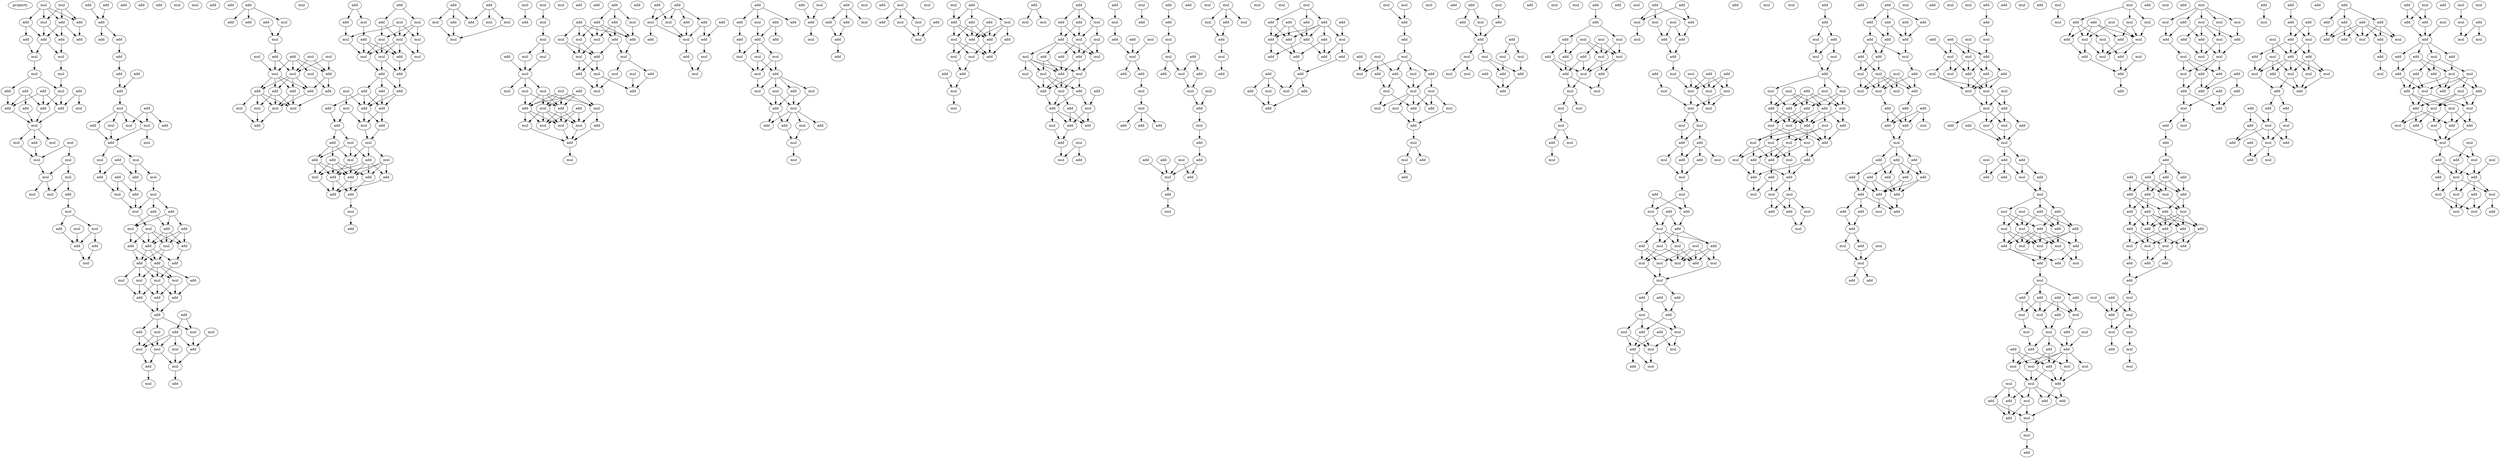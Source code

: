 digraph {
    node [fontcolor=black]
    property [mul=2,lf=1.3]
    0 [ label = mul ];
    1 [ label = mul ];
    2 [ label = add ];
    3 [ label = add ];
    4 [ label = add ];
    5 [ label = mul ];
    6 [ label = add ];
    7 [ label = add ];
    8 [ label = add ];
    9 [ label = add ];
    10 [ label = mul ];
    11 [ label = mul ];
    12 [ label = mul ];
    13 [ label = mul ];
    14 [ label = add ];
    15 [ label = add ];
    16 [ label = add ];
    17 [ label = mul ];
    18 [ label = add ];
    19 [ label = add ];
    20 [ label = add ];
    21 [ label = mul ];
    22 [ label = add ];
    23 [ label = add ];
    24 [ label = mul ];
    25 [ label = mul ];
    26 [ label = mul ];
    27 [ label = add ];
    28 [ label = mul ];
    29 [ label = mul ];
    30 [ label = mul ];
    31 [ label = mul ];
    32 [ label = mul ];
    33 [ label = mul ];
    34 [ label = add ];
    35 [ label = mul ];
    36 [ label = mul ];
    37 [ label = add ];
    38 [ label = mul ];
    39 [ label = mul ];
    40 [ label = add ];
    41 [ label = add ];
    42 [ label = mul ];
    43 [ label = add ];
    44 [ label = add ];
    45 [ label = add ];
    46 [ label = add ];
    47 [ label = add ];
    48 [ label = add ];
    49 [ label = add ];
    50 [ label = add ];
    51 [ label = add ];
    52 [ label = add ];
    53 [ label = add ];
    54 [ label = add ];
    55 [ label = add ];
    56 [ label = mul ];
    57 [ label = add ];
    58 [ label = mul ];
    59 [ label = add ];
    60 [ label = mul ];
    61 [ label = mul ];
    62 [ label = mul ];
    63 [ label = add ];
    64 [ label = mul ];
    65 [ label = add ];
    66 [ label = mul ];
    67 [ label = add ];
    68 [ label = mul ];
    69 [ label = add ];
    70 [ label = add ];
    71 [ label = add ];
    72 [ label = mul ];
    73 [ label = mul ];
    74 [ label = mul ];
    75 [ label = add ];
    76 [ label = add ];
    77 [ label = mul ];
    78 [ label = mul ];
    79 [ label = add ];
    80 [ label = add ];
    81 [ label = mul ];
    82 [ label = add ];
    83 [ label = add ];
    84 [ label = mul ];
    85 [ label = add ];
    86 [ label = add ];
    87 [ label = add ];
    88 [ label = add ];
    89 [ label = mul ];
    90 [ label = add ];
    91 [ label = mul ];
    92 [ label = mul ];
    93 [ label = mul ];
    94 [ label = add ];
    95 [ label = add ];
    96 [ label = add ];
    97 [ label = add ];
    98 [ label = add ];
    99 [ label = mul ];
    100 [ label = add ];
    101 [ label = add ];
    102 [ label = mul ];
    103 [ label = mul ];
    104 [ label = add ];
    105 [ label = mul ];
    106 [ label = mul ];
    107 [ label = mul ];
    108 [ label = add ];
    109 [ label = mul ];
    110 [ label = mul ];
    111 [ label = add ];
    112 [ label = mul ];
    113 [ label = add ];
    114 [ label = add ];
    115 [ label = add ];
    116 [ label = add ];
    117 [ label = add ];
    118 [ label = add ];
    119 [ label = mul ];
    120 [ label = mul ];
    121 [ label = mul ];
    122 [ label = mul ];
    123 [ label = add ];
    124 [ label = mul ];
    125 [ label = mul ];
    126 [ label = add ];
    127 [ label = mul ];
    128 [ label = mul ];
    129 [ label = add ];
    130 [ label = mul ];
    131 [ label = add ];
    132 [ label = add ];
    133 [ label = add ];
    134 [ label = add ];
    135 [ label = add ];
    136 [ label = mul ];
    137 [ label = mul ];
    138 [ label = mul ];
    139 [ label = mul ];
    140 [ label = add ];
    141 [ label = add ];
    142 [ label = add ];
    143 [ label = mul ];
    144 [ label = add ];
    145 [ label = mul ];
    146 [ label = add ];
    147 [ label = mul ];
    148 [ label = mul ];
    149 [ label = mul ];
    150 [ label = add ];
    151 [ label = mul ];
    152 [ label = mul ];
    153 [ label = add ];
    154 [ label = mul ];
    155 [ label = mul ];
    156 [ label = mul ];
    157 [ label = add ];
    158 [ label = add ];
    159 [ label = add ];
    160 [ label = add ];
    161 [ label = mul ];
    162 [ label = add ];
    163 [ label = mul ];
    164 [ label = add ];
    165 [ label = add ];
    166 [ label = add ];
    167 [ label = mul ];
    168 [ label = add ];
    169 [ label = add ];
    170 [ label = mul ];
    171 [ label = add ];
    172 [ label = mul ];
    173 [ label = add ];
    174 [ label = mul ];
    175 [ label = add ];
    176 [ label = mul ];
    177 [ label = add ];
    178 [ label = mul ];
    179 [ label = add ];
    180 [ label = add ];
    181 [ label = add ];
    182 [ label = add ];
    183 [ label = add ];
    184 [ label = add ];
    185 [ label = mul ];
    186 [ label = add ];
    187 [ label = add ];
    188 [ label = add ];
    189 [ label = mul ];
    190 [ label = mul ];
    191 [ label = add ];
    192 [ label = mul ];
    193 [ label = add ];
    194 [ label = mul ];
    195 [ label = mul ];
    196 [ label = mul ];
    197 [ label = add ];
    198 [ label = mul ];
    199 [ label = mul ];
    200 [ label = mul ];
    201 [ label = add ];
    202 [ label = mul ];
    203 [ label = mul ];
    204 [ label = add ];
    205 [ label = mul ];
    206 [ label = mul ];
    207 [ label = mul ];
    208 [ label = add ];
    209 [ label = mul ];
    210 [ label = mul ];
    211 [ label = add ];
    212 [ label = add ];
    213 [ label = add ];
    214 [ label = mul ];
    215 [ label = mul ];
    216 [ label = mul ];
    217 [ label = mul ];
    218 [ label = mul ];
    219 [ label = mul ];
    220 [ label = add ];
    221 [ label = add ];
    222 [ label = add ];
    223 [ label = mul ];
    224 [ label = add ];
    225 [ label = add ];
    226 [ label = add ];
    227 [ label = mul ];
    228 [ label = add ];
    229 [ label = add ];
    230 [ label = mul ];
    231 [ label = add ];
    232 [ label = mul ];
    233 [ label = mul ];
    234 [ label = mul ];
    235 [ label = add ];
    236 [ label = mul ];
    237 [ label = mul ];
    238 [ label = mul ];
    239 [ label = add ];
    240 [ label = mul ];
    241 [ label = add ];
    242 [ label = add ];
    243 [ label = mul ];
    244 [ label = add ];
    245 [ label = add ];
    246 [ label = add ];
    247 [ label = add ];
    248 [ label = mul ];
    249 [ label = add ];
    250 [ label = mul ];
    251 [ label = add ];
    252 [ label = mul ];
    253 [ label = add ];
    254 [ label = add ];
    255 [ label = add ];
    256 [ label = mul ];
    257 [ label = mul ];
    258 [ label = add ];
    259 [ label = add ];
    260 [ label = add ];
    261 [ label = mul ];
    262 [ label = add ];
    263 [ label = add ];
    264 [ label = add ];
    265 [ label = add ];
    266 [ label = mul ];
    267 [ label = mul ];
    268 [ label = mul ];
    269 [ label = mul ];
    270 [ label = add ];
    271 [ label = mul ];
    272 [ label = mul ];
    273 [ label = add ];
    274 [ label = mul ];
    275 [ label = add ];
    276 [ label = mul ];
    277 [ label = mul ];
    278 [ label = add ];
    279 [ label = add ];
    280 [ label = add ];
    281 [ label = mul ];
    282 [ label = add ];
    283 [ label = mul ];
    284 [ label = mul ];
    285 [ label = add ];
    286 [ label = mul ];
    287 [ label = add ];
    288 [ label = add ];
    289 [ label = add ];
    290 [ label = mul ];
    291 [ label = mul ];
    292 [ label = add ];
    293 [ label = add ];
    294 [ label = add ];
    295 [ label = mul ];
    296 [ label = add ];
    297 [ label = mul ];
    298 [ label = add ];
    299 [ label = mul ];
    300 [ label = mul ];
    301 [ label = mul ];
    302 [ label = mul ];
    303 [ label = add ];
    304 [ label = add ];
    305 [ label = add ];
    306 [ label = add ];
    307 [ label = mul ];
    308 [ label = add ];
    309 [ label = add ];
    310 [ label = mul ];
    311 [ label = add ];
    312 [ label = mul ];
    313 [ label = add ];
    314 [ label = mul ];
    315 [ label = add ];
    316 [ label = add ];
    317 [ label = mul ];
    318 [ label = mul ];
    319 [ label = add ];
    320 [ label = add ];
    321 [ label = mul ];
    322 [ label = mul ];
    323 [ label = add ];
    324 [ label = mul ];
    325 [ label = add ];
    326 [ label = mul ];
    327 [ label = mul ];
    328 [ label = add ];
    329 [ label = add ];
    330 [ label = add ];
    331 [ label = mul ];
    332 [ label = mul ];
    333 [ label = add ];
    334 [ label = mul ];
    335 [ label = mul ];
    336 [ label = add ];
    337 [ label = mul ];
    338 [ label = add ];
    339 [ label = add ];
    340 [ label = mul ];
    341 [ label = add ];
    342 [ label = add ];
    343 [ label = add ];
    344 [ label = mul ];
    345 [ label = add ];
    346 [ label = add ];
    347 [ label = mul ];
    348 [ label = mul ];
    349 [ label = add ];
    350 [ label = add ];
    351 [ label = mul ];
    352 [ label = add ];
    353 [ label = mul ];
    354 [ label = add ];
    355 [ label = mul ];
    356 [ label = add ];
    357 [ label = mul ];
    358 [ label = mul ];
    359 [ label = add ];
    360 [ label = add ];
    361 [ label = add ];
    362 [ label = mul ];
    363 [ label = add ];
    364 [ label = mul ];
    365 [ label = add ];
    366 [ label = add ];
    367 [ label = add ];
    368 [ label = add ];
    369 [ label = add ];
    370 [ label = mul ];
    371 [ label = add ];
    372 [ label = mul ];
    373 [ label = add ];
    374 [ label = add ];
    375 [ label = mul ];
    376 [ label = mul ];
    377 [ label = mul ];
    378 [ label = add ];
    379 [ label = mul ];
    380 [ label = add ];
    381 [ label = mul ];
    382 [ label = add ];
    383 [ label = add ];
    384 [ label = mul ];
    385 [ label = add ];
    386 [ label = mul ];
    387 [ label = add ];
    388 [ label = add ];
    389 [ label = mul ];
    390 [ label = mul ];
    391 [ label = mul ];
    392 [ label = add ];
    393 [ label = mul ];
    394 [ label = add ];
    395 [ label = mul ];
    396 [ label = mul ];
    397 [ label = add ];
    398 [ label = mul ];
    399 [ label = mul ];
    400 [ label = add ];
    401 [ label = add ];
    402 [ label = add ];
    403 [ label = add ];
    404 [ label = add ];
    405 [ label = add ];
    406 [ label = add ];
    407 [ label = mul ];
    408 [ label = add ];
    409 [ label = add ];
    410 [ label = add ];
    411 [ label = add ];
    412 [ label = add ];
    413 [ label = add ];
    414 [ label = add ];
    415 [ label = add ];
    416 [ label = add ];
    417 [ label = mul ];
    418 [ label = mul ];
    419 [ label = add ];
    420 [ label = add ];
    421 [ label = mul ];
    422 [ label = mul ];
    423 [ label = add ];
    424 [ label = add ];
    425 [ label = add ];
    426 [ label = mul ];
    427 [ label = mul ];
    428 [ label = add ];
    429 [ label = add ];
    430 [ label = mul ];
    431 [ label = add ];
    432 [ label = mul ];
    433 [ label = mul ];
    434 [ label = mul ];
    435 [ label = mul ];
    436 [ label = mul ];
    437 [ label = mul ];
    438 [ label = add ];
    439 [ label = add ];
    440 [ label = mul ];
    441 [ label = add ];
    442 [ label = mul ];
    443 [ label = mul ];
    444 [ label = mul ];
    445 [ label = add ];
    446 [ label = add ];
    447 [ label = add ];
    448 [ label = add ];
    449 [ label = mul ];
    450 [ label = mul ];
    451 [ label = add ];
    452 [ label = add ];
    453 [ label = add ];
    454 [ label = add ];
    455 [ label = mul ];
    456 [ label = mul ];
    457 [ label = mul ];
    458 [ label = mul ];
    459 [ label = mul ];
    460 [ label = mul ];
    461 [ label = add ];
    462 [ label = add ];
    463 [ label = add ];
    464 [ label = add ];
    465 [ label = add ];
    466 [ label = mul ];
    467 [ label = mul ];
    468 [ label = add ];
    469 [ label = add ];
    470 [ label = add ];
    471 [ label = mul ];
    472 [ label = mul ];
    473 [ label = add ];
    474 [ label = mul ];
    475 [ label = add ];
    476 [ label = add ];
    477 [ label = mul ];
    478 [ label = mul ];
    479 [ label = add ];
    480 [ label = mul ];
    481 [ label = add ];
    482 [ label = add ];
    483 [ label = mul ];
    484 [ label = mul ];
    485 [ label = mul ];
    486 [ label = mul ];
    487 [ label = mul ];
    488 [ label = add ];
    489 [ label = mul ];
    490 [ label = mul ];
    491 [ label = mul ];
    492 [ label = add ];
    493 [ label = add ];
    494 [ label = mul ];
    495 [ label = add ];
    496 [ label = mul ];
    497 [ label = add ];
    498 [ label = mul ];
    499 [ label = mul ];
    500 [ label = add ];
    501 [ label = add ];
    502 [ label = add ];
    503 [ label = add ];
    504 [ label = mul ];
    505 [ label = mul ];
    506 [ label = add ];
    507 [ label = add ];
    508 [ label = mul ];
    509 [ label = mul ];
    510 [ label = mul ];
    511 [ label = mul ];
    512 [ label = mul ];
    513 [ label = mul ];
    514 [ label = mul ];
    515 [ label = mul ];
    516 [ label = add ];
    517 [ label = add ];
    518 [ label = add ];
    519 [ label = mul ];
    520 [ label = mul ];
    521 [ label = add ];
    522 [ label = mul ];
    523 [ label = add ];
    524 [ label = mul ];
    525 [ label = mul ];
    526 [ label = mul ];
    527 [ label = mul ];
    528 [ label = add ];
    529 [ label = add ];
    530 [ label = add ];
    531 [ label = mul ];
    532 [ label = add ];
    533 [ label = mul ];
    534 [ label = mul ];
    535 [ label = add ];
    536 [ label = mul ];
    537 [ label = mul ];
    538 [ label = mul ];
    539 [ label = mul ];
    540 [ label = add ];
    541 [ label = mul ];
    542 [ label = mul ];
    543 [ label = add ];
    544 [ label = add ];
    545 [ label = add ];
    546 [ label = add ];
    547 [ label = mul ];
    548 [ label = mul ];
    549 [ label = add ];
    550 [ label = add ];
    551 [ label = mul ];
    552 [ label = add ];
    553 [ label = mul ];
    554 [ label = mul ];
    555 [ label = add ];
    556 [ label = add ];
    557 [ label = mul ];
    558 [ label = add ];
    559 [ label = mul ];
    560 [ label = add ];
    561 [ label = mul ];
    562 [ label = mul ];
    563 [ label = add ];
    564 [ label = mul ];
    565 [ label = mul ];
    566 [ label = add ];
    567 [ label = mul ];
    568 [ label = mul ];
    569 [ label = add ];
    570 [ label = add ];
    571 [ label = mul ];
    572 [ label = add ];
    573 [ label = add ];
    574 [ label = mul ];
    575 [ label = add ];
    576 [ label = mul ];
    577 [ label = mul ];
    578 [ label = add ];
    579 [ label = mul ];
    580 [ label = mul ];
    581 [ label = mul ];
    582 [ label = mul ];
    583 [ label = add ];
    584 [ label = mul ];
    585 [ label = add ];
    586 [ label = mul ];
    587 [ label = add ];
    588 [ label = add ];
    589 [ label = add ];
    590 [ label = add ];
    591 [ label = add ];
    592 [ label = add ];
    593 [ label = mul ];
    594 [ label = mul ];
    595 [ label = mul ];
    596 [ label = mul ];
    597 [ label = add ];
    598 [ label = add ];
    599 [ label = mul ];
    600 [ label = add ];
    601 [ label = add ];
    602 [ label = add ];
    603 [ label = add ];
    604 [ label = add ];
    605 [ label = add ];
    606 [ label = add ];
    607 [ label = add ];
    608 [ label = mul ];
    609 [ label = add ];
    610 [ label = add ];
    611 [ label = mul ];
    612 [ label = mul ];
    613 [ label = mul ];
    614 [ label = add ];
    615 [ label = mul ];
    616 [ label = mul ];
    617 [ label = mul ];
    618 [ label = add ];
    619 [ label = add ];
    620 [ label = add ];
    621 [ label = add ];
    622 [ label = add ];
    623 [ label = mul ];
    624 [ label = add ];
    625 [ label = mul ];
    626 [ label = mul ];
    627 [ label = add ];
    628 [ label = add ];
    629 [ label = add ];
    630 [ label = add ];
    631 [ label = add ];
    632 [ label = add ];
    633 [ label = add ];
    634 [ label = add ];
    635 [ label = add ];
    636 [ label = add ];
    637 [ label = add ];
    638 [ label = add ];
    639 [ label = add ];
    640 [ label = mul ];
    641 [ label = add ];
    642 [ label = add ];
    643 [ label = add ];
    644 [ label = mul ];
    645 [ label = mul ];
    646 [ label = add ];
    647 [ label = mul ];
    648 [ label = mul ];
    649 [ label = mul ];
    650 [ label = add ];
    651 [ label = add ];
    652 [ label = add ];
    653 [ label = add ];
    654 [ label = add ];
    655 [ label = add ];
    656 [ label = mul ];
    657 [ label = mul ];
    658 [ label = add ];
    659 [ label = mul ];
    660 [ label = mul ];
    661 [ label = add ];
    662 [ label = add ];
    663 [ label = mul ];
    664 [ label = add ];
    665 [ label = mul ];
    666 [ label = add ];
    667 [ label = mul ];
    668 [ label = mul ];
    669 [ label = mul ];
    670 [ label = mul ];
    671 [ label = add ];
    672 [ label = mul ];
    673 [ label = add ];
    674 [ label = add ];
    675 [ label = mul ];
    676 [ label = add ];
    677 [ label = mul ];
    678 [ label = mul ];
    679 [ label = mul ];
    680 [ label = add ];
    681 [ label = add ];
    682 [ label = mul ];
    683 [ label = add ];
    684 [ label = add ];
    685 [ label = add ];
    686 [ label = mul ];
    687 [ label = add ];
    688 [ label = mul ];
    689 [ label = mul ];
    690 [ label = add ];
    691 [ label = add ];
    692 [ label = add ];
    693 [ label = add ];
    694 [ label = mul ];
    695 [ label = mul ];
    696 [ label = mul ];
    697 [ label = add ];
    698 [ label = mul ];
    699 [ label = add ];
    700 [ label = mul ];
    701 [ label = mul ];
    702 [ label = add ];
    703 [ label = add ];
    704 [ label = mul ];
    705 [ label = add ];
    706 [ label = add ];
    707 [ label = add ];
    708 [ label = add ];
    709 [ label = mul ];
    710 [ label = add ];
    711 [ label = mul ];
    712 [ label = mul ];
    713 [ label = mul ];
    714 [ label = mul ];
    715 [ label = add ];
    716 [ label = mul ];
    717 [ label = add ];
    718 [ label = add ];
    719 [ label = add ];
    720 [ label = add ];
    721 [ label = mul ];
    722 [ label = mul ];
    723 [ label = mul ];
    724 [ label = mul ];
    725 [ label = add ];
    726 [ label = mul ];
    727 [ label = mul ];
    728 [ label = add ];
    729 [ label = add ];
    730 [ label = add ];
    731 [ label = add ];
    732 [ label = mul ];
    733 [ label = add ];
    734 [ label = mul ];
    735 [ label = add ];
    736 [ label = mul ];
    737 [ label = add ];
    738 [ label = mul ];
    739 [ label = add ];
    740 [ label = mul ];
    741 [ label = mul ];
    742 [ label = add ];
    743 [ label = mul ];
    744 [ label = mul ];
    745 [ label = add ];
    746 [ label = mul ];
    747 [ label = mul ];
    748 [ label = add ];
    749 [ label = add ];
    750 [ label = mul ];
    751 [ label = mul ];
    752 [ label = add ];
    753 [ label = mul ];
    754 [ label = add ];
    755 [ label = mul ];
    756 [ label = add ];
    757 [ label = add ];
    758 [ label = add ];
    759 [ label = mul ];
    760 [ label = add ];
    761 [ label = mul ];
    762 [ label = mul ];
    763 [ label = mul ];
    764 [ label = mul ];
    765 [ label = mul ];
    766 [ label = add ];
    767 [ label = add ];
    768 [ label = add ];
    769 [ label = mul ];
    770 [ label = add ];
    771 [ label = add ];
    772 [ label = mul ];
    773 [ label = mul ];
    774 [ label = mul ];
    775 [ label = add ];
    776 [ label = mul ];
    777 [ label = add ];
    778 [ label = add ];
    779 [ label = add ];
    780 [ label = add ];
    781 [ label = add ];
    782 [ label = add ];
    783 [ label = add ];
    784 [ label = mul ];
    785 [ label = add ];
    786 [ label = add ];
    787 [ label = mul ];
    788 [ label = mul ];
    789 [ label = add ];
    790 [ label = add ];
    791 [ label = add ];
    792 [ label = add ];
    793 [ label = add ];
    794 [ label = add ];
    795 [ label = add ];
    796 [ label = add ];
    797 [ label = mul ];
    798 [ label = add ];
    799 [ label = mul ];
    800 [ label = add ];
    801 [ label = add ];
    802 [ label = add ];
    803 [ label = add ];
    804 [ label = add ];
    805 [ label = add ];
    806 [ label = add ];
    807 [ label = add ];
    808 [ label = add ];
    809 [ label = mul ];
    810 [ label = mul ];
    811 [ label = mul ];
    812 [ label = add ];
    813 [ label = add ];
    814 [ label = add ];
    815 [ label = add ];
    816 [ label = mul ];
    817 [ label = add ];
    818 [ label = mul ];
    819 [ label = add ];
    820 [ label = mul ];
    821 [ label = mul ];
    822 [ label = mul ];
    823 [ label = mul ];
    824 [ label = add ];
    825 [ label = mul ];
    826 [ label = add ];
    827 [ label = add ];
    828 [ label = add ];
    829 [ label = add ];
    830 [ label = mul ];
    831 [ label = add ];
    832 [ label = mul ];
    833 [ label = mul ];
    834 [ label = add ];
    835 [ label = add ];
    836 [ label = add ];
    837 [ label = mul ];
    838 [ label = add ];
    839 [ label = mul ];
    840 [ label = mul ];
    841 [ label = mul ];
    842 [ label = add ];
    843 [ label = add ];
    844 [ label = add ];
    845 [ label = add ];
    846 [ label = add ];
    847 [ label = mul ];
    848 [ label = mul ];
    849 [ label = add ];
    850 [ label = add ];
    851 [ label = mul ];
    852 [ label = add ];
    853 [ label = add ];
    854 [ label = add ];
    855 [ label = mul ];
    856 [ label = add ];
    857 [ label = add ];
    858 [ label = add ];
    859 [ label = add ];
    860 [ label = add ];
    861 [ label = mul ];
    862 [ label = add ];
    863 [ label = add ];
    864 [ label = mul ];
    865 [ label = add ];
    866 [ label = add ];
    867 [ label = mul ];
    868 [ label = add ];
    869 [ label = mul ];
    870 [ label = add ];
    871 [ label = add ];
    872 [ label = add ];
    873 [ label = mul ];
    874 [ label = add ];
    875 [ label = add ];
    876 [ label = mul ];
    877 [ label = add ];
    878 [ label = add ];
    879 [ label = mul ];
    880 [ label = add ];
    881 [ label = add ];
    882 [ label = mul ];
    883 [ label = add ];
    884 [ label = add ];
    885 [ label = add ];
    886 [ label = mul ];
    887 [ label = mul ];
    888 [ label = add ];
    889 [ label = mul ];
    890 [ label = mul ];
    891 [ label = add ];
    892 [ label = mul ];
    893 [ label = mul ];
    894 [ label = add ];
    895 [ label = mul ];
    896 [ label = add ];
    897 [ label = add ];
    898 [ label = mul ];
    899 [ label = mul ];
    900 [ label = mul ];
    901 [ label = add ];
    902 [ label = add ];
    903 [ label = mul ];
    904 [ label = add ];
    905 [ label = mul ];
    906 [ label = add ];
    907 [ label = add ];
    908 [ label = mul ];
    909 [ label = mul ];
    910 [ label = mul ];
    911 [ label = add ];
    912 [ label = mul ];
    913 [ label = mul ];
    914 [ label = mul ];
    915 [ label = add ];
    916 [ label = mul ];
    917 [ label = mul ];
    918 [ label = mul ];
    919 [ label = mul ];
    0 -> 2 [ name = 0 ];
    0 -> 3 [ name = 1 ];
    0 -> 4 [ name = 2 ];
    0 -> 5 [ name = 3 ];
    1 -> 3 [ name = 4 ];
    1 -> 4 [ name = 5 ];
    1 -> 5 [ name = 6 ];
    2 -> 7 [ name = 7 ];
    2 -> 8 [ name = 8 ];
    3 -> 6 [ name = 9 ];
    4 -> 6 [ name = 10 ];
    4 -> 7 [ name = 11 ];
    4 -> 9 [ name = 12 ];
    5 -> 7 [ name = 13 ];
    5 -> 9 [ name = 14 ];
    7 -> 10 [ name = 15 ];
    7 -> 11 [ name = 16 ];
    8 -> 11 [ name = 17 ];
    9 -> 10 [ name = 18 ];
    10 -> 12 [ name = 19 ];
    11 -> 13 [ name = 20 ];
    12 -> 17 [ name = 21 ];
    13 -> 16 [ name = 22 ];
    13 -> 17 [ name = 23 ];
    14 -> 20 [ name = 24 ];
    14 -> 22 [ name = 25 ];
    14 -> 23 [ name = 26 ];
    15 -> 20 [ name = 27 ];
    15 -> 21 [ name = 28 ];
    16 -> 22 [ name = 29 ];
    17 -> 20 [ name = 30 ];
    17 -> 23 [ name = 31 ];
    18 -> 19 [ name = 32 ];
    18 -> 22 [ name = 33 ];
    18 -> 23 [ name = 34 ];
    19 -> 24 [ name = 35 ];
    20 -> 24 [ name = 36 ];
    22 -> 24 [ name = 37 ];
    23 -> 24 [ name = 38 ];
    24 -> 25 [ name = 39 ];
    24 -> 27 [ name = 40 ];
    24 -> 28 [ name = 41 ];
    25 -> 29 [ name = 42 ];
    26 -> 29 [ name = 43 ];
    26 -> 30 [ name = 44 ];
    27 -> 29 [ name = 45 ];
    29 -> 32 [ name = 46 ];
    30 -> 31 [ name = 47 ];
    30 -> 32 [ name = 48 ];
    31 -> 34 [ name = 49 ];
    31 -> 35 [ name = 50 ];
    32 -> 33 [ name = 51 ];
    32 -> 35 [ name = 52 ];
    34 -> 36 [ name = 53 ];
    36 -> 37 [ name = 54 ];
    36 -> 39 [ name = 55 ];
    37 -> 41 [ name = 56 ];
    38 -> 41 [ name = 57 ];
    39 -> 40 [ name = 58 ];
    39 -> 41 [ name = 59 ];
    40 -> 42 [ name = 60 ];
    41 -> 42 [ name = 61 ];
    43 -> 45 [ name = 62 ];
    44 -> 45 [ name = 63 ];
    45 -> 47 [ name = 64 ];
    45 -> 49 [ name = 65 ];
    49 -> 50 [ name = 66 ];
    50 -> 52 [ name = 67 ];
    51 -> 54 [ name = 68 ];
    52 -> 54 [ name = 69 ];
    54 -> 56 [ name = 70 ];
    55 -> 57 [ name = 71 ];
    55 -> 58 [ name = 72 ];
    55 -> 61 [ name = 73 ];
    56 -> 58 [ name = 74 ];
    56 -> 59 [ name = 75 ];
    56 -> 60 [ name = 76 ];
    56 -> 61 [ name = 77 ];
    59 -> 63 [ name = 78 ];
    60 -> 63 [ name = 79 ];
    61 -> 62 [ name = 80 ];
    61 -> 63 [ name = 81 ];
    63 -> 64 [ name = 82 ];
    63 -> 66 [ name = 83 ];
    64 -> 68 [ name = 84 ];
    64 -> 69 [ name = 85 ];
    65 -> 67 [ name = 86 ];
    65 -> 69 [ name = 87 ];
    66 -> 67 [ name = 88 ];
    67 -> 73 [ name = 89 ];
    68 -> 72 [ name = 90 ];
    69 -> 71 [ name = 91 ];
    70 -> 71 [ name = 92 ];
    70 -> 73 [ name = 93 ];
    71 -> 77 [ name = 94 ];
    72 -> 75 [ name = 95 ];
    72 -> 76 [ name = 96 ];
    72 -> 77 [ name = 97 ];
    73 -> 77 [ name = 98 ];
    75 -> 79 [ name = 99 ];
    75 -> 81 [ name = 100 ];
    76 -> 79 [ name = 101 ];
    76 -> 80 [ name = 102 ];
    76 -> 81 [ name = 103 ];
    77 -> 78 [ name = 104 ];
    78 -> 82 [ name = 105 ];
    78 -> 83 [ name = 106 ];
    78 -> 84 [ name = 107 ];
    78 -> 85 [ name = 108 ];
    79 -> 82 [ name = 109 ];
    79 -> 84 [ name = 110 ];
    79 -> 85 [ name = 111 ];
    80 -> 82 [ name = 112 ];
    80 -> 84 [ name = 113 ];
    80 -> 85 [ name = 114 ];
    81 -> 82 [ name = 115 ];
    81 -> 83 [ name = 116 ];
    82 -> 86 [ name = 117 ];
    82 -> 87 [ name = 118 ];
    82 -> 88 [ name = 119 ];
    83 -> 86 [ name = 120 ];
    83 -> 88 [ name = 121 ];
    84 -> 86 [ name = 122 ];
    84 -> 88 [ name = 123 ];
    85 -> 87 [ name = 124 ];
    86 -> 89 [ name = 125 ];
    86 -> 90 [ name = 126 ];
    86 -> 91 [ name = 127 ];
    86 -> 93 [ name = 128 ];
    87 -> 91 [ name = 129 ];
    88 -> 89 [ name = 130 ];
    88 -> 91 [ name = 131 ];
    88 -> 92 [ name = 132 ];
    88 -> 93 [ name = 133 ];
    89 -> 95 [ name = 134 ];
    89 -> 96 [ name = 135 ];
    90 -> 95 [ name = 136 ];
    91 -> 94 [ name = 137 ];
    91 -> 95 [ name = 138 ];
    91 -> 96 [ name = 139 ];
    92 -> 94 [ name = 140 ];
    93 -> 94 [ name = 141 ];
    93 -> 96 [ name = 142 ];
    94 -> 98 [ name = 143 ];
    95 -> 98 [ name = 144 ];
    96 -> 98 [ name = 145 ];
    97 -> 100 [ name = 146 ];
    97 -> 102 [ name = 147 ];
    98 -> 101 [ name = 148 ];
    98 -> 102 [ name = 149 ];
    98 -> 103 [ name = 150 ];
    99 -> 104 [ name = 151 ];
    100 -> 104 [ name = 152 ];
    100 -> 105 [ name = 153 ];
    100 -> 106 [ name = 154 ];
    100 -> 107 [ name = 155 ];
    101 -> 105 [ name = 156 ];
    101 -> 106 [ name = 157 ];
    102 -> 104 [ name = 158 ];
    103 -> 105 [ name = 159 ];
    103 -> 106 [ name = 160 ];
    104 -> 109 [ name = 161 ];
    105 -> 108 [ name = 162 ];
    106 -> 108 [ name = 163 ];
    106 -> 109 [ name = 164 ];
    107 -> 109 [ name = 165 ];
    108 -> 110 [ name = 166 ];
    109 -> 111 [ name = 167 ];
    115 -> 116 [ name = 168 ];
    115 -> 117 [ name = 169 ];
    115 -> 119 [ name = 170 ];
    118 -> 121 [ name = 171 ];
    119 -> 121 [ name = 172 ];
    121 -> 126 [ name = 173 ];
    122 -> 128 [ name = 174 ];
    122 -> 129 [ name = 175 ];
    123 -> 127 [ name = 176 ];
    123 -> 128 [ name = 177 ];
    123 -> 129 [ name = 178 ];
    123 -> 130 [ name = 179 ];
    124 -> 128 [ name = 180 ];
    124 -> 129 [ name = 181 ];
    125 -> 130 [ name = 182 ];
    126 -> 128 [ name = 183 ];
    126 -> 130 [ name = 184 ];
    127 -> 131 [ name = 185 ];
    128 -> 132 [ name = 186 ];
    128 -> 133 [ name = 187 ];
    128 -> 134 [ name = 188 ];
    128 -> 135 [ name = 189 ];
    129 -> 131 [ name = 190 ];
    129 -> 132 [ name = 191 ];
    130 -> 132 [ name = 192 ];
    130 -> 133 [ name = 193 ];
    130 -> 134 [ name = 194 ];
    130 -> 135 [ name = 195 ];
    131 -> 139 [ name = 196 ];
    132 -> 136 [ name = 197 ];
    133 -> 136 [ name = 198 ];
    133 -> 139 [ name = 199 ];
    134 -> 136 [ name = 200 ];
    134 -> 138 [ name = 201 ];
    134 -> 139 [ name = 202 ];
    135 -> 136 [ name = 203 ];
    135 -> 137 [ name = 204 ];
    135 -> 138 [ name = 205 ];
    135 -> 139 [ name = 206 ];
    136 -> 140 [ name = 207 ];
    137 -> 140 [ name = 208 ];
    138 -> 140 [ name = 209 ];
    141 -> 144 [ name = 210 ];
    141 -> 145 [ name = 211 ];
    142 -> 146 [ name = 212 ];
    142 -> 147 [ name = 213 ];
    143 -> 148 [ name = 214 ];
    143 -> 149 [ name = 215 ];
    143 -> 151 [ name = 216 ];
    144 -> 148 [ name = 217 ];
    145 -> 150 [ name = 218 ];
    146 -> 151 [ name = 219 ];
    146 -> 152 [ name = 220 ];
    147 -> 149 [ name = 221 ];
    147 -> 151 [ name = 222 ];
    147 -> 152 [ name = 223 ];
    148 -> 154 [ name = 224 ];
    149 -> 155 [ name = 225 ];
    150 -> 153 [ name = 226 ];
    150 -> 154 [ name = 227 ];
    150 -> 156 [ name = 228 ];
    151 -> 153 [ name = 229 ];
    151 -> 154 [ name = 230 ];
    151 -> 155 [ name = 231 ];
    151 -> 156 [ name = 232 ];
    152 -> 153 [ name = 233 ];
    152 -> 154 [ name = 234 ];
    152 -> 156 [ name = 235 ];
    153 -> 158 [ name = 236 ];
    154 -> 157 [ name = 237 ];
    155 -> 158 [ name = 238 ];
    156 -> 157 [ name = 239 ];
    156 -> 158 [ name = 240 ];
    157 -> 159 [ name = 241 ];
    157 -> 160 [ name = 242 ];
    157 -> 162 [ name = 243 ];
    158 -> 162 [ name = 244 ];
    159 -> 164 [ name = 245 ];
    159 -> 165 [ name = 246 ];
    159 -> 166 [ name = 247 ];
    160 -> 164 [ name = 248 ];
    160 -> 165 [ name = 249 ];
    161 -> 163 [ name = 250 ];
    161 -> 164 [ name = 251 ];
    162 -> 164 [ name = 252 ];
    162 -> 165 [ name = 253 ];
    163 -> 167 [ name = 254 ];
    163 -> 169 [ name = 255 ];
    164 -> 167 [ name = 256 ];
    164 -> 168 [ name = 257 ];
    165 -> 167 [ name = 258 ];
    165 -> 168 [ name = 259 ];
    166 -> 169 [ name = 260 ];
    167 -> 172 [ name = 261 ];
    168 -> 172 [ name = 262 ];
    169 -> 170 [ name = 263 ];
    169 -> 171 [ name = 264 ];
    170 -> 173 [ name = 265 ];
    170 -> 174 [ name = 266 ];
    170 -> 175 [ name = 267 ];
    171 -> 174 [ name = 268 ];
    171 -> 175 [ name = 269 ];
    171 -> 177 [ name = 270 ];
    172 -> 173 [ name = 271 ];
    172 -> 174 [ name = 272 ];
    172 -> 176 [ name = 273 ];
    173 -> 178 [ name = 274 ];
    173 -> 179 [ name = 275 ];
    173 -> 180 [ name = 276 ];
    173 -> 181 [ name = 277 ];
    174 -> 180 [ name = 278 ];
    174 -> 182 [ name = 279 ];
    175 -> 178 [ name = 280 ];
    175 -> 180 [ name = 281 ];
    175 -> 182 [ name = 282 ];
    176 -> 179 [ name = 283 ];
    176 -> 180 [ name = 284 ];
    176 -> 181 [ name = 285 ];
    176 -> 182 [ name = 286 ];
    177 -> 178 [ name = 287 ];
    177 -> 180 [ name = 288 ];
    177 -> 181 [ name = 289 ];
    177 -> 182 [ name = 290 ];
    178 -> 183 [ name = 291 ];
    179 -> 183 [ name = 292 ];
    180 -> 183 [ name = 293 ];
    180 -> 184 [ name = 294 ];
    181 -> 184 [ name = 295 ];
    182 -> 183 [ name = 296 ];
    182 -> 184 [ name = 297 ];
    184 -> 185 [ name = 298 ];
    185 -> 186 [ name = 299 ];
    187 -> 190 [ name = 300 ];
    187 -> 191 [ name = 301 ];
    187 -> 193 [ name = 302 ];
    188 -> 189 [ name = 303 ];
    188 -> 192 [ name = 304 ];
    188 -> 193 [ name = 305 ];
    190 -> 194 [ name = 306 ];
    191 -> 194 [ name = 307 ];
    192 -> 194 [ name = 308 ];
    195 -> 197 [ name = 309 ];
    196 -> 199 [ name = 310 ];
    199 -> 200 [ name = 311 ];
    200 -> 202 [ name = 312 ];
    200 -> 203 [ name = 313 ];
    201 -> 205 [ name = 314 ];
    202 -> 205 [ name = 315 ];
    203 -> 205 [ name = 316 ];
    205 -> 206 [ name = 317 ];
    205 -> 207 [ name = 318 ];
    205 -> 209 [ name = 319 ];
    206 -> 211 [ name = 320 ];
    206 -> 213 [ name = 321 ];
    208 -> 211 [ name = 322 ];
    208 -> 213 [ name = 323 ];
    208 -> 214 [ name = 324 ];
    208 -> 215 [ name = 325 ];
    209 -> 211 [ name = 326 ];
    209 -> 213 [ name = 327 ];
    209 -> 214 [ name = 328 ];
    209 -> 215 [ name = 329 ];
    210 -> 211 [ name = 330 ];
    210 -> 213 [ name = 331 ];
    210 -> 214 [ name = 332 ];
    210 -> 215 [ name = 333 ];
    211 -> 216 [ name = 334 ];
    211 -> 217 [ name = 335 ];
    211 -> 219 [ name = 336 ];
    212 -> 216 [ name = 337 ];
    212 -> 217 [ name = 338 ];
    212 -> 219 [ name = 339 ];
    213 -> 217 [ name = 340 ];
    213 -> 218 [ name = 341 ];
    213 -> 219 [ name = 342 ];
    214 -> 216 [ name = 343 ];
    214 -> 220 [ name = 344 ];
    215 -> 216 [ name = 345 ];
    215 -> 217 [ name = 346 ];
    215 -> 218 [ name = 347 ];
    215 -> 219 [ name = 348 ];
    216 -> 221 [ name = 349 ];
    217 -> 221 [ name = 350 ];
    218 -> 221 [ name = 351 ];
    220 -> 221 [ name = 352 ];
    221 -> 223 [ name = 353 ];
    224 -> 225 [ name = 354 ];
    224 -> 227 [ name = 355 ];
    224 -> 228 [ name = 356 ];
    225 -> 229 [ name = 357 ];
    225 -> 231 [ name = 358 ];
    225 -> 232 [ name = 359 ];
    225 -> 233 [ name = 360 ];
    226 -> 229 [ name = 361 ];
    226 -> 230 [ name = 362 ];
    226 -> 232 [ name = 363 ];
    226 -> 233 [ name = 364 ];
    227 -> 229 [ name = 365 ];
    228 -> 229 [ name = 366 ];
    228 -> 231 [ name = 367 ];
    228 -> 233 [ name = 368 ];
    229 -> 236 [ name = 369 ];
    230 -> 234 [ name = 370 ];
    230 -> 235 [ name = 371 ];
    231 -> 235 [ name = 372 ];
    231 -> 236 [ name = 373 ];
    232 -> 234 [ name = 374 ];
    232 -> 235 [ name = 375 ];
    233 -> 234 [ name = 376 ];
    234 -> 238 [ name = 377 ];
    234 -> 239 [ name = 378 ];
    235 -> 238 [ name = 379 ];
    235 -> 239 [ name = 380 ];
    236 -> 237 [ name = 381 ];
    236 -> 241 [ name = 382 ];
    237 -> 243 [ name = 383 ];
    238 -> 242 [ name = 384 ];
    238 -> 243 [ name = 385 ];
    239 -> 243 [ name = 386 ];
    240 -> 242 [ name = 387 ];
    241 -> 242 [ name = 388 ];
    245 -> 248 [ name = 389 ];
    245 -> 250 [ name = 390 ];
    246 -> 248 [ name = 391 ];
    246 -> 249 [ name = 392 ];
    246 -> 250 [ name = 393 ];
    246 -> 251 [ name = 394 ];
    247 -> 254 [ name = 395 ];
    248 -> 252 [ name = 396 ];
    249 -> 252 [ name = 397 ];
    250 -> 252 [ name = 398 ];
    250 -> 253 [ name = 399 ];
    251 -> 252 [ name = 400 ];
    251 -> 254 [ name = 401 ];
    252 -> 255 [ name = 402 ];
    254 -> 256 [ name = 403 ];
    255 -> 257 [ name = 404 ];
    256 -> 257 [ name = 405 ];
    258 -> 259 [ name = 406 ];
    258 -> 261 [ name = 407 ];
    258 -> 262 [ name = 408 ];
    259 -> 264 [ name = 409 ];
    260 -> 263 [ name = 410 ];
    260 -> 265 [ name = 411 ];
    261 -> 265 [ name = 412 ];
    264 -> 266 [ name = 413 ];
    265 -> 266 [ name = 414 ];
    265 -> 267 [ name = 415 ];
    265 -> 268 [ name = 416 ];
    266 -> 269 [ name = 417 ];
    267 -> 269 [ name = 418 ];
    267 -> 270 [ name = 419 ];
    268 -> 269 [ name = 420 ];
    268 -> 270 [ name = 421 ];
    269 -> 271 [ name = 422 ];
    270 -> 271 [ name = 423 ];
    270 -> 272 [ name = 424 ];
    270 -> 273 [ name = 425 ];
    270 -> 274 [ name = 426 ];
    271 -> 275 [ name = 427 ];
    272 -> 276 [ name = 428 ];
    273 -> 275 [ name = 429 ];
    273 -> 276 [ name = 430 ];
    274 -> 275 [ name = 431 ];
    274 -> 276 [ name = 432 ];
    275 -> 279 [ name = 433 ];
    275 -> 280 [ name = 434 ];
    276 -> 277 [ name = 435 ];
    276 -> 278 [ name = 436 ];
    276 -> 279 [ name = 437 ];
    276 -> 280 [ name = 438 ];
    277 -> 281 [ name = 439 ];
    280 -> 281 [ name = 440 ];
    281 -> 283 [ name = 441 ];
    282 -> 285 [ name = 442 ];
    284 -> 285 [ name = 443 ];
    285 -> 286 [ name = 444 ];
    287 -> 288 [ name = 445 ];
    287 -> 289 [ name = 446 ];
    287 -> 291 [ name = 447 ];
    288 -> 293 [ name = 448 ];
    289 -> 293 [ name = 449 ];
    293 -> 294 [ name = 450 ];
    295 -> 296 [ name = 451 ];
    295 -> 297 [ name = 452 ];
    295 -> 299 [ name = 453 ];
    297 -> 301 [ name = 454 ];
    298 -> 301 [ name = 455 ];
    299 -> 301 [ name = 456 ];
    302 -> 304 [ name = 457 ];
    303 -> 304 [ name = 458 ];
    303 -> 306 [ name = 459 ];
    303 -> 307 [ name = 460 ];
    304 -> 308 [ name = 461 ];
    304 -> 310 [ name = 462 ];
    304 -> 311 [ name = 463 ];
    305 -> 308 [ name = 464 ];
    305 -> 311 [ name = 465 ];
    306 -> 308 [ name = 466 ];
    306 -> 310 [ name = 467 ];
    306 -> 311 [ name = 468 ];
    307 -> 308 [ name = 469 ];
    307 -> 309 [ name = 470 ];
    307 -> 311 [ name = 471 ];
    308 -> 313 [ name = 472 ];
    308 -> 314 [ name = 473 ];
    309 -> 313 [ name = 474 ];
    310 -> 312 [ name = 475 ];
    310 -> 313 [ name = 476 ];
    310 -> 314 [ name = 477 ];
    311 -> 312 [ name = 478 ];
    311 -> 313 [ name = 479 ];
    312 -> 316 [ name = 480 ];
    314 -> 316 [ name = 481 ];
    315 -> 317 [ name = 482 ];
    316 -> 317 [ name = 483 ];
    317 -> 318 [ name = 484 ];
    319 -> 321 [ name = 485 ];
    319 -> 322 [ name = 486 ];
    320 -> 323 [ name = 487 ];
    320 -> 324 [ name = 488 ];
    320 -> 325 [ name = 489 ];
    323 -> 326 [ name = 490 ];
    323 -> 328 [ name = 491 ];
    324 -> 326 [ name = 492 ];
    324 -> 327 [ name = 493 ];
    325 -> 326 [ name = 494 ];
    325 -> 328 [ name = 495 ];
    326 -> 329 [ name = 496 ];
    326 -> 332 [ name = 497 ];
    326 -> 333 [ name = 498 ];
    327 -> 332 [ name = 499 ];
    327 -> 333 [ name = 500 ];
    328 -> 330 [ name = 501 ];
    328 -> 331 [ name = 502 ];
    328 -> 332 [ name = 503 ];
    328 -> 333 [ name = 504 ];
    329 -> 336 [ name = 505 ];
    330 -> 334 [ name = 506 ];
    330 -> 336 [ name = 507 ];
    331 -> 334 [ name = 508 ];
    331 -> 335 [ name = 509 ];
    331 -> 336 [ name = 510 ];
    331 -> 337 [ name = 511 ];
    332 -> 337 [ name = 512 ];
    333 -> 336 [ name = 513 ];
    333 -> 337 [ name = 514 ];
    334 -> 339 [ name = 515 ];
    334 -> 340 [ name = 516 ];
    334 -> 341 [ name = 517 ];
    335 -> 341 [ name = 518 ];
    336 -> 340 [ name = 519 ];
    336 -> 341 [ name = 520 ];
    337 -> 339 [ name = 521 ];
    337 -> 340 [ name = 522 ];
    337 -> 341 [ name = 523 ];
    338 -> 344 [ name = 524 ];
    339 -> 342 [ name = 525 ];
    339 -> 344 [ name = 526 ];
    340 -> 342 [ name = 527 ];
    340 -> 343 [ name = 528 ];
    341 -> 342 [ name = 529 ];
    342 -> 345 [ name = 530 ];
    342 -> 346 [ name = 531 ];
    342 -> 347 [ name = 532 ];
    343 -> 345 [ name = 533 ];
    343 -> 346 [ name = 534 ];
    344 -> 345 [ name = 535 ];
    344 -> 346 [ name = 536 ];
    345 -> 349 [ name = 537 ];
    347 -> 349 [ name = 538 ];
    348 -> 351 [ name = 539 ];
    348 -> 352 [ name = 540 ];
    349 -> 351 [ name = 541 ];
    350 -> 353 [ name = 542 ];
    353 -> 356 [ name = 543 ];
    354 -> 357 [ name = 544 ];
    355 -> 357 [ name = 545 ];
    356 -> 357 [ name = 546 ];
    357 -> 359 [ name = 547 ];
    357 -> 360 [ name = 548 ];
    358 -> 361 [ name = 549 ];
    360 -> 362 [ name = 550 ];
    362 -> 364 [ name = 551 ];
    363 -> 368 [ name = 552 ];
    364 -> 365 [ name = 553 ];
    364 -> 367 [ name = 554 ];
    364 -> 369 [ name = 555 ];
    368 -> 370 [ name = 556 ];
    370 -> 372 [ name = 557 ];
    371 -> 374 [ name = 558 ];
    371 -> 375 [ name = 559 ];
    372 -> 373 [ name = 560 ];
    372 -> 375 [ name = 561 ];
    374 -> 376 [ name = 562 ];
    375 -> 376 [ name = 563 ];
    376 -> 378 [ name = 564 ];
    377 -> 378 [ name = 565 ];
    378 -> 379 [ name = 566 ];
    379 -> 380 [ name = 567 ];
    380 -> 382 [ name = 568 ];
    381 -> 386 [ name = 569 ];
    381 -> 387 [ name = 570 ];
    382 -> 386 [ name = 571 ];
    382 -> 387 [ name = 572 ];
    383 -> 386 [ name = 573 ];
    385 -> 386 [ name = 574 ];
    386 -> 388 [ name = 575 ];
    388 -> 389 [ name = 576 ];
    390 -> 391 [ name = 577 ];
    390 -> 392 [ name = 578 ];
    390 -> 393 [ name = 579 ];
    391 -> 394 [ name = 580 ];
    392 -> 394 [ name = 581 ];
    394 -> 395 [ name = 582 ];
    395 -> 397 [ name = 583 ];
    399 -> 400 [ name = 584 ];
    399 -> 401 [ name = 585 ];
    399 -> 403 [ name = 586 ];
    400 -> 406 [ name = 587 ];
    400 -> 409 [ name = 588 ];
    401 -> 405 [ name = 589 ];
    401 -> 406 [ name = 590 ];
    401 -> 407 [ name = 591 ];
    401 -> 408 [ name = 592 ];
    401 -> 409 [ name = 593 ];
    402 -> 407 [ name = 594 ];
    403 -> 405 [ name = 595 ];
    404 -> 405 [ name = 596 ];
    404 -> 406 [ name = 597 ];
    404 -> 409 [ name = 598 ];
    405 -> 411 [ name = 599 ];
    405 -> 413 [ name = 600 ];
    406 -> 411 [ name = 601 ];
    406 -> 412 [ name = 602 ];
    407 -> 410 [ name = 603 ];
    407 -> 413 [ name = 604 ];
    408 -> 412 [ name = 605 ];
    408 -> 413 [ name = 606 ];
    409 -> 412 [ name = 607 ];
    410 -> 414 [ name = 608 ];
    412 -> 414 [ name = 609 ];
    414 -> 416 [ name = 610 ];
    414 -> 417 [ name = 611 ];
    415 -> 417 [ name = 612 ];
    415 -> 418 [ name = 613 ];
    415 -> 419 [ name = 614 ];
    416 -> 420 [ name = 615 ];
    418 -> 420 [ name = 616 ];
    419 -> 420 [ name = 617 ];
    421 -> 423 [ name = 618 ];
    422 -> 423 [ name = 619 ];
    423 -> 424 [ name = 620 ];
    424 -> 427 [ name = 621 ];
    425 -> 432 [ name = 622 ];
    426 -> 429 [ name = 623 ];
    426 -> 431 [ name = 624 ];
    426 -> 432 [ name = 625 ];
    427 -> 428 [ name = 626 ];
    427 -> 429 [ name = 627 ];
    427 -> 430 [ name = 628 ];
    427 -> 432 [ name = 629 ];
    428 -> 433 [ name = 630 ];
    428 -> 435 [ name = 631 ];
    429 -> 434 [ name = 632 ];
    429 -> 435 [ name = 633 ];
    430 -> 435 [ name = 634 ];
    431 -> 434 [ name = 635 ];
    433 -> 438 [ name = 636 ];
    433 -> 439 [ name = 637 ];
    433 -> 440 [ name = 638 ];
    434 -> 436 [ name = 639 ];
    434 -> 438 [ name = 640 ];
    435 -> 436 [ name = 641 ];
    435 -> 437 [ name = 642 ];
    435 -> 438 [ name = 643 ];
    435 -> 439 [ name = 644 ];
    437 -> 441 [ name = 645 ];
    438 -> 441 [ name = 646 ];
    440 -> 441 [ name = 647 ];
    441 -> 442 [ name = 648 ];
    442 -> 443 [ name = 649 ];
    442 -> 445 [ name = 650 ];
    443 -> 447 [ name = 651 ];
    448 -> 450 [ name = 652 ];
    448 -> 452 [ name = 653 ];
    449 -> 451 [ name = 654 ];
    450 -> 453 [ name = 655 ];
    451 -> 453 [ name = 656 ];
    452 -> 453 [ name = 657 ];
    453 -> 455 [ name = 658 ];
    453 -> 456 [ name = 659 ];
    454 -> 457 [ name = 660 ];
    454 -> 458 [ name = 661 ];
    455 -> 462 [ name = 662 ];
    455 -> 463 [ name = 663 ];
    456 -> 459 [ name = 664 ];
    456 -> 460 [ name = 665 ];
    457 -> 462 [ name = 666 ];
    458 -> 463 [ name = 667 ];
    461 -> 464 [ name = 668 ];
    462 -> 464 [ name = 669 ];
    463 -> 464 [ name = 670 ];
    468 -> 470 [ name = 671 ];
    470 -> 473 [ name = 672 ];
    470 -> 474 [ name = 673 ];
    471 -> 477 [ name = 674 ];
    471 -> 478 [ name = 675 ];
    471 -> 479 [ name = 676 ];
    472 -> 475 [ name = 677 ];
    472 -> 477 [ name = 678 ];
    472 -> 478 [ name = 679 ];
    473 -> 475 [ name = 680 ];
    473 -> 476 [ name = 681 ];
    474 -> 477 [ name = 682 ];
    474 -> 478 [ name = 683 ];
    475 -> 481 [ name = 684 ];
    476 -> 480 [ name = 685 ];
    476 -> 481 [ name = 686 ];
    477 -> 480 [ name = 687 ];
    477 -> 482 [ name = 688 ];
    478 -> 480 [ name = 689 ];
    478 -> 482 [ name = 690 ];
    479 -> 480 [ name = 691 ];
    479 -> 481 [ name = 692 ];
    480 -> 483 [ name = 693 ];
    481 -> 483 [ name = 694 ];
    481 -> 484 [ name = 695 ];
    482 -> 484 [ name = 696 ];
    483 -> 485 [ name = 697 ];
    483 -> 486 [ name = 698 ];
    485 -> 487 [ name = 699 ];
    487 -> 488 [ name = 700 ];
    487 -> 489 [ name = 701 ];
    488 -> 491 [ name = 702 ];
    492 -> 495 [ name = 703 ];
    492 -> 496 [ name = 704 ];
    492 -> 498 [ name = 705 ];
    493 -> 495 [ name = 706 ];
    493 -> 496 [ name = 707 ];
    494 -> 500 [ name = 708 ];
    494 -> 501 [ name = 709 ];
    495 -> 500 [ name = 710 ];
    496 -> 499 [ name = 711 ];
    498 -> 501 [ name = 712 ];
    500 -> 502 [ name = 713 ];
    501 -> 502 [ name = 714 ];
    502 -> 505 [ name = 715 ];
    503 -> 508 [ name = 716 ];
    504 -> 510 [ name = 717 ];
    504 -> 511 [ name = 718 ];
    505 -> 510 [ name = 719 ];
    506 -> 509 [ name = 720 ];
    506 -> 510 [ name = 721 ];
    506 -> 511 [ name = 722 ];
    507 -> 509 [ name = 723 ];
    507 -> 510 [ name = 724 ];
    507 -> 511 [ name = 725 ];
    508 -> 512 [ name = 726 ];
    509 -> 512 [ name = 727 ];
    509 -> 513 [ name = 728 ];
    510 -> 512 [ name = 729 ];
    510 -> 513 [ name = 730 ];
    511 -> 513 [ name = 731 ];
    512 -> 514 [ name = 732 ];
    512 -> 515 [ name = 733 ];
    514 -> 516 [ name = 734 ];
    515 -> 516 [ name = 735 ];
    515 -> 517 [ name = 736 ];
    516 -> 519 [ name = 737 ];
    516 -> 521 [ name = 738 ];
    517 -> 518 [ name = 739 ];
    517 -> 520 [ name = 740 ];
    517 -> 521 [ name = 741 ];
    518 -> 522 [ name = 742 ];
    519 -> 522 [ name = 743 ];
    521 -> 522 [ name = 744 ];
    522 -> 524 [ name = 745 ];
    523 -> 526 [ name = 746 ];
    523 -> 528 [ name = 747 ];
    524 -> 526 [ name = 748 ];
    524 -> 528 [ name = 749 ];
    526 -> 531 [ name = 750 ];
    528 -> 530 [ name = 751 ];
    529 -> 530 [ name = 752 ];
    529 -> 531 [ name = 753 ];
    530 -> 533 [ name = 754 ];
    530 -> 534 [ name = 755 ];
    530 -> 535 [ name = 756 ];
    531 -> 532 [ name = 757 ];
    531 -> 533 [ name = 758 ];
    531 -> 534 [ name = 759 ];
    531 -> 535 [ name = 760 ];
    532 -> 537 [ name = 761 ];
    532 -> 539 [ name = 762 ];
    532 -> 541 [ name = 763 ];
    533 -> 537 [ name = 764 ];
    533 -> 540 [ name = 765 ];
    533 -> 541 [ name = 766 ];
    534 -> 540 [ name = 767 ];
    534 -> 541 [ name = 768 ];
    535 -> 537 [ name = 769 ];
    535 -> 538 [ name = 770 ];
    535 -> 540 [ name = 771 ];
    536 -> 537 [ name = 772 ];
    536 -> 538 [ name = 773 ];
    536 -> 539 [ name = 774 ];
    536 -> 540 [ name = 775 ];
    538 -> 542 [ name = 776 ];
    539 -> 542 [ name = 777 ];
    541 -> 542 [ name = 778 ];
    542 -> 544 [ name = 779 ];
    542 -> 545 [ name = 780 ];
    543 -> 546 [ name = 781 ];
    544 -> 546 [ name = 782 ];
    545 -> 547 [ name = 783 ];
    546 -> 550 [ name = 784 ];
    546 -> 551 [ name = 785 ];
    547 -> 548 [ name = 786 ];
    547 -> 550 [ name = 787 ];
    547 -> 551 [ name = 788 ];
    548 -> 552 [ name = 789 ];
    548 -> 553 [ name = 790 ];
    549 -> 552 [ name = 791 ];
    549 -> 554 [ name = 792 ];
    550 -> 552 [ name = 793 ];
    550 -> 553 [ name = 794 ];
    551 -> 553 [ name = 795 ];
    551 -> 554 [ name = 796 ];
    552 -> 555 [ name = 797 ];
    552 -> 557 [ name = 798 ];
    553 -> 557 [ name = 799 ];
    556 -> 558 [ name = 800 ];
    558 -> 559 [ name = 801 ];
    558 -> 560 [ name = 802 ];
    559 -> 561 [ name = 803 ];
    560 -> 561 [ name = 804 ];
    560 -> 562 [ name = 805 ];
    561 -> 563 [ name = 806 ];
    562 -> 563 [ name = 807 ];
    563 -> 564 [ name = 808 ];
    563 -> 565 [ name = 809 ];
    563 -> 567 [ name = 810 ];
    564 -> 569 [ name = 811 ];
    564 -> 570 [ name = 812 ];
    565 -> 570 [ name = 813 ];
    565 -> 571 [ name = 814 ];
    566 -> 569 [ name = 815 ];
    566 -> 570 [ name = 816 ];
    566 -> 571 [ name = 817 ];
    566 -> 572 [ name = 818 ];
    566 -> 573 [ name = 819 ];
    567 -> 571 [ name = 820 ];
    567 -> 572 [ name = 821 ];
    567 -> 573 [ name = 822 ];
    568 -> 569 [ name = 823 ];
    568 -> 572 [ name = 824 ];
    568 -> 573 [ name = 825 ];
    569 -> 574 [ name = 826 ];
    569 -> 575 [ name = 827 ];
    569 -> 577 [ name = 828 ];
    570 -> 574 [ name = 829 ];
    570 -> 575 [ name = 830 ];
    570 -> 577 [ name = 831 ];
    571 -> 575 [ name = 832 ];
    571 -> 578 [ name = 833 ];
    572 -> 574 [ name = 834 ];
    572 -> 575 [ name = 835 ];
    572 -> 577 [ name = 836 ];
    573 -> 575 [ name = 837 ];
    573 -> 576 [ name = 838 ];
    573 -> 577 [ name = 839 ];
    573 -> 578 [ name = 840 ];
    574 -> 579 [ name = 841 ];
    574 -> 580 [ name = 842 ];
    575 -> 580 [ name = 843 ];
    575 -> 582 [ name = 844 ];
    575 -> 583 [ name = 845 ];
    576 -> 579 [ name = 846 ];
    576 -> 581 [ name = 847 ];
    576 -> 583 [ name = 848 ];
    577 -> 581 [ name = 849 ];
    577 -> 582 [ name = 850 ];
    577 -> 583 [ name = 851 ];
    578 -> 583 [ name = 852 ];
    579 -> 584 [ name = 853 ];
    579 -> 586 [ name = 854 ];
    579 -> 588 [ name = 855 ];
    580 -> 587 [ name = 856 ];
    580 -> 588 [ name = 857 ];
    581 -> 585 [ name = 858 ];
    581 -> 586 [ name = 859 ];
    581 -> 588 [ name = 860 ];
    582 -> 584 [ name = 861 ];
    582 -> 585 [ name = 862 ];
    582 -> 588 [ name = 863 ];
    583 -> 587 [ name = 864 ];
    584 -> 590 [ name = 865 ];
    585 -> 590 [ name = 866 ];
    585 -> 591 [ name = 867 ];
    586 -> 591 [ name = 868 ];
    587 -> 590 [ name = 869 ];
    587 -> 591 [ name = 870 ];
    588 -> 589 [ name = 871 ];
    589 -> 593 [ name = 872 ];
    589 -> 595 [ name = 873 ];
    590 -> 593 [ name = 874 ];
    591 -> 594 [ name = 875 ];
    591 -> 595 [ name = 876 ];
    594 -> 596 [ name = 877 ];
    594 -> 597 [ name = 878 ];
    594 -> 598 [ name = 879 ];
    595 -> 597 [ name = 880 ];
    595 -> 598 [ name = 881 ];
    596 -> 599 [ name = 882 ];
    597 -> 599 [ name = 883 ];
    600 -> 602 [ name = 884 ];
    600 -> 603 [ name = 885 ];
    600 -> 604 [ name = 886 ];
    601 -> 606 [ name = 887 ];
    602 -> 605 [ name = 888 ];
    602 -> 607 [ name = 889 ];
    603 -> 606 [ name = 890 ];
    603 -> 607 [ name = 891 ];
    604 -> 606 [ name = 892 ];
    605 -> 608 [ name = 893 ];
    605 -> 609 [ name = 894 ];
    605 -> 610 [ name = 895 ];
    606 -> 608 [ name = 896 ];
    607 -> 609 [ name = 897 ];
    608 -> 614 [ name = 898 ];
    609 -> 611 [ name = 899 ];
    609 -> 613 [ name = 900 ];
    610 -> 611 [ name = 901 ];
    610 -> 613 [ name = 902 ];
    611 -> 615 [ name = 903 ];
    611 -> 616 [ name = 904 ];
    611 -> 617 [ name = 905 ];
    611 -> 618 [ name = 906 ];
    612 -> 615 [ name = 907 ];
    612 -> 616 [ name = 908 ];
    612 -> 617 [ name = 909 ];
    612 -> 618 [ name = 910 ];
    613 -> 615 [ name = 911 ];
    613 -> 617 [ name = 912 ];
    614 -> 617 [ name = 913 ];
    614 -> 618 [ name = 914 ];
    617 -> 619 [ name = 915 ];
    618 -> 620 [ name = 916 ];
    619 -> 622 [ name = 917 ];
    619 -> 624 [ name = 918 ];
    620 -> 622 [ name = 919 ];
    620 -> 624 [ name = 920 ];
    621 -> 622 [ name = 921 ];
    621 -> 623 [ name = 922 ];
    621 -> 624 [ name = 923 ];
    622 -> 626 [ name = 924 ];
    624 -> 626 [ name = 925 ];
    626 -> 627 [ name = 926 ];
    626 -> 628 [ name = 927 ];
    626 -> 629 [ name = 928 ];
    627 -> 630 [ name = 929 ];
    627 -> 631 [ name = 930 ];
    627 -> 633 [ name = 931 ];
    627 -> 634 [ name = 932 ];
    628 -> 630 [ name = 933 ];
    628 -> 632 [ name = 934 ];
    629 -> 631 [ name = 935 ];
    629 -> 633 [ name = 936 ];
    630 -> 635 [ name = 937 ];
    631 -> 635 [ name = 938 ];
    631 -> 636 [ name = 939 ];
    632 -> 636 [ name = 940 ];
    632 -> 637 [ name = 941 ];
    633 -> 635 [ name = 942 ];
    633 -> 636 [ name = 943 ];
    634 -> 635 [ name = 944 ];
    634 -> 636 [ name = 945 ];
    634 -> 637 [ name = 946 ];
    635 -> 641 [ name = 947 ];
    636 -> 640 [ name = 948 ];
    636 -> 641 [ name = 949 ];
    637 -> 639 [ name = 950 ];
    637 -> 641 [ name = 951 ];
    637 -> 642 [ name = 952 ];
    639 -> 643 [ name = 953 ];
    642 -> 643 [ name = 954 ];
    643 -> 645 [ name = 955 ];
    643 -> 646 [ name = 956 ];
    645 -> 649 [ name = 957 ];
    646 -> 649 [ name = 958 ];
    648 -> 649 [ name = 959 ];
    649 -> 651 [ name = 960 ];
    649 -> 652 [ name = 961 ];
    650 -> 654 [ name = 962 ];
    654 -> 657 [ name = 963 ];
    655 -> 659 [ name = 964 ];
    656 -> 660 [ name = 965 ];
    657 -> 661 [ name = 966 ];
    658 -> 659 [ name = 967 ];
    658 -> 660 [ name = 968 ];
    658 -> 661 [ name = 969 ];
    659 -> 662 [ name = 970 ];
    659 -> 663 [ name = 971 ];
    659 -> 665 [ name = 972 ];
    660 -> 662 [ name = 973 ];
    660 -> 663 [ name = 974 ];
    660 -> 666 [ name = 975 ];
    661 -> 662 [ name = 976 ];
    661 -> 664 [ name = 977 ];
    661 -> 666 [ name = 978 ];
    662 -> 667 [ name = 979 ];
    662 -> 668 [ name = 980 ];
    664 -> 667 [ name = 981 ];
    664 -> 668 [ name = 982 ];
    665 -> 667 [ name = 983 ];
    665 -> 668 [ name = 984 ];
    666 -> 667 [ name = 985 ];
    666 -> 668 [ name = 986 ];
    667 -> 672 [ name = 987 ];
    668 -> 671 [ name = 988 ];
    668 -> 672 [ name = 989 ];
    669 -> 671 [ name = 990 ];
    669 -> 672 [ name = 991 ];
    671 -> 673 [ name = 992 ];
    671 -> 675 [ name = 993 ];
    671 -> 677 [ name = 994 ];
    672 -> 675 [ name = 995 ];
    672 -> 676 [ name = 996 ];
    672 -> 677 [ name = 997 ];
    673 -> 678 [ name = 998 ];
    674 -> 678 [ name = 999 ];
    675 -> 678 [ name = 1000 ];
    677 -> 678 [ name = 1001 ];
    678 -> 680 [ name = 1002 ];
    678 -> 681 [ name = 1003 ];
    679 -> 685 [ name = 1004 ];
    680 -> 682 [ name = 1005 ];
    680 -> 684 [ name = 1006 ];
    680 -> 685 [ name = 1007 ];
    681 -> 682 [ name = 1008 ];
    681 -> 683 [ name = 1009 ];
    682 -> 686 [ name = 1010 ];
    683 -> 686 [ name = 1011 ];
    686 -> 687 [ name = 1012 ];
    686 -> 688 [ name = 1013 ];
    686 -> 690 [ name = 1014 ];
    687 -> 691 [ name = 1015 ];
    687 -> 692 [ name = 1016 ];
    687 -> 693 [ name = 1017 ];
    688 -> 693 [ name = 1018 ];
    688 -> 694 [ name = 1019 ];
    688 -> 695 [ name = 1020 ];
    689 -> 691 [ name = 1021 ];
    689 -> 694 [ name = 1022 ];
    689 -> 695 [ name = 1023 ];
    690 -> 691 [ name = 1024 ];
    690 -> 692 [ name = 1025 ];
    690 -> 694 [ name = 1026 ];
    691 -> 698 [ name = 1027 ];
    692 -> 696 [ name = 1028 ];
    692 -> 697 [ name = 1029 ];
    692 -> 700 [ name = 1030 ];
    693 -> 696 [ name = 1031 ];
    693 -> 697 [ name = 1032 ];
    693 -> 698 [ name = 1033 ];
    693 -> 699 [ name = 1034 ];
    693 -> 700 [ name = 1035 ];
    694 -> 696 [ name = 1036 ];
    694 -> 698 [ name = 1037 ];
    694 -> 699 [ name = 1038 ];
    694 -> 700 [ name = 1039 ];
    695 -> 696 [ name = 1040 ];
    695 -> 699 [ name = 1041 ];
    695 -> 700 [ name = 1042 ];
    697 -> 701 [ name = 1043 ];
    697 -> 702 [ name = 1044 ];
    698 -> 701 [ name = 1045 ];
    698 -> 703 [ name = 1046 ];
    699 -> 702 [ name = 1047 ];
    699 -> 703 [ name = 1048 ];
    700 -> 703 [ name = 1049 ];
    703 -> 704 [ name = 1050 ];
    704 -> 706 [ name = 1051 ];
    704 -> 707 [ name = 1052 ];
    704 -> 708 [ name = 1053 ];
    705 -> 710 [ name = 1054 ];
    705 -> 711 [ name = 1055 ];
    705 -> 712 [ name = 1056 ];
    706 -> 709 [ name = 1057 ];
    706 -> 711 [ name = 1058 ];
    706 -> 712 [ name = 1059 ];
    707 -> 709 [ name = 1060 ];
    707 -> 712 [ name = 1061 ];
    708 -> 711 [ name = 1062 ];
    709 -> 713 [ name = 1063 ];
    710 -> 716 [ name = 1064 ];
    711 -> 715 [ name = 1065 ];
    712 -> 716 [ name = 1066 ];
    713 -> 718 [ name = 1067 ];
    714 -> 720 [ name = 1068 ];
    715 -> 720 [ name = 1069 ];
    716 -> 718 [ name = 1070 ];
    716 -> 719 [ name = 1071 ];
    716 -> 720 [ name = 1072 ];
    717 -> 721 [ name = 1073 ];
    717 -> 722 [ name = 1074 ];
    717 -> 725 [ name = 1075 ];
    718 -> 721 [ name = 1076 ];
    718 -> 724 [ name = 1077 ];
    719 -> 722 [ name = 1078 ];
    719 -> 725 [ name = 1079 ];
    720 -> 721 [ name = 1080 ];
    720 -> 722 [ name = 1081 ];
    720 -> 723 [ name = 1082 ];
    720 -> 724 [ name = 1083 ];
    720 -> 725 [ name = 1084 ];
    721 -> 727 [ name = 1085 ];
    722 -> 727 [ name = 1086 ];
    722 -> 728 [ name = 1087 ];
    723 -> 728 [ name = 1088 ];
    724 -> 728 [ name = 1089 ];
    725 -> 727 [ name = 1090 ];
    725 -> 728 [ name = 1091 ];
    726 -> 729 [ name = 1092 ];
    726 -> 730 [ name = 1093 ];
    726 -> 732 [ name = 1094 ];
    727 -> 729 [ name = 1095 ];
    727 -> 731 [ name = 1096 ];
    727 -> 732 [ name = 1097 ];
    727 -> 733 [ name = 1098 ];
    728 -> 731 [ name = 1099 ];
    728 -> 733 [ name = 1100 ];
    729 -> 735 [ name = 1101 ];
    730 -> 734 [ name = 1102 ];
    730 -> 735 [ name = 1103 ];
    731 -> 734 [ name = 1104 ];
    732 -> 734 [ name = 1105 ];
    732 -> 735 [ name = 1106 ];
    734 -> 736 [ name = 1107 ];
    736 -> 739 [ name = 1108 ];
    738 -> 740 [ name = 1109 ];
    741 -> 743 [ name = 1110 ];
    741 -> 745 [ name = 1111 ];
    741 -> 746 [ name = 1112 ];
    742 -> 747 [ name = 1113 ];
    742 -> 748 [ name = 1114 ];
    742 -> 749 [ name = 1115 ];
    742 -> 751 [ name = 1116 ];
    743 -> 747 [ name = 1117 ];
    743 -> 749 [ name = 1118 ];
    744 -> 747 [ name = 1119 ];
    744 -> 751 [ name = 1120 ];
    745 -> 748 [ name = 1121 ];
    745 -> 750 [ name = 1122 ];
    745 -> 751 [ name = 1123 ];
    746 -> 747 [ name = 1124 ];
    747 -> 754 [ name = 1125 ];
    747 -> 755 [ name = 1126 ];
    748 -> 752 [ name = 1127 ];
    749 -> 755 [ name = 1128 ];
    750 -> 754 [ name = 1129 ];
    750 -> 755 [ name = 1130 ];
    751 -> 752 [ name = 1131 ];
    751 -> 755 [ name = 1132 ];
    752 -> 756 [ name = 1133 ];
    753 -> 756 [ name = 1134 ];
    754 -> 756 [ name = 1135 ];
    756 -> 758 [ name = 1136 ];
    761 -> 762 [ name = 1137 ];
    761 -> 763 [ name = 1138 ];
    761 -> 764 [ name = 1139 ];
    761 -> 765 [ name = 1140 ];
    761 -> 766 [ name = 1141 ];
    762 -> 769 [ name = 1142 ];
    763 -> 767 [ name = 1143 ];
    764 -> 770 [ name = 1144 ];
    765 -> 767 [ name = 1145 ];
    765 -> 768 [ name = 1146 ];
    765 -> 769 [ name = 1147 ];
    765 -> 771 [ name = 1148 ];
    766 -> 770 [ name = 1149 ];
    766 -> 771 [ name = 1150 ];
    767 -> 773 [ name = 1151 ];
    768 -> 774 [ name = 1152 ];
    769 -> 773 [ name = 1153 ];
    769 -> 774 [ name = 1154 ];
    770 -> 772 [ name = 1155 ];
    771 -> 773 [ name = 1156 ];
    771 -> 774 [ name = 1157 ];
    772 -> 775 [ name = 1158 ];
    772 -> 776 [ name = 1159 ];
    772 -> 778 [ name = 1160 ];
    773 -> 775 [ name = 1161 ];
    773 -> 776 [ name = 1162 ];
    773 -> 778 [ name = 1163 ];
    775 -> 779 [ name = 1164 ];
    776 -> 781 [ name = 1165 ];
    777 -> 779 [ name = 1166 ];
    777 -> 782 [ name = 1167 ];
    778 -> 779 [ name = 1168 ];
    778 -> 781 [ name = 1169 ];
    780 -> 783 [ name = 1170 ];
    780 -> 784 [ name = 1171 ];
    781 -> 783 [ name = 1172 ];
    781 -> 784 [ name = 1173 ];
    782 -> 783 [ name = 1174 ];
    784 -> 785 [ name = 1175 ];
    784 -> 787 [ name = 1176 ];
    785 -> 789 [ name = 1177 ];
    786 -> 788 [ name = 1178 ];
    789 -> 790 [ name = 1179 ];
    790 -> 791 [ name = 1180 ];
    790 -> 792 [ name = 1181 ];
    790 -> 794 [ name = 1182 ];
    791 -> 795 [ name = 1183 ];
    792 -> 795 [ name = 1184 ];
    792 -> 796 [ name = 1185 ];
    792 -> 797 [ name = 1186 ];
    792 -> 798 [ name = 1187 ];
    793 -> 796 [ name = 1188 ];
    793 -> 797 [ name = 1189 ];
    794 -> 795 [ name = 1190 ];
    794 -> 797 [ name = 1191 ];
    794 -> 798 [ name = 1192 ];
    795 -> 799 [ name = 1193 ];
    795 -> 802 [ name = 1194 ];
    796 -> 800 [ name = 1195 ];
    796 -> 801 [ name = 1196 ];
    796 -> 802 [ name = 1197 ];
    797 -> 799 [ name = 1198 ];
    798 -> 799 [ name = 1199 ];
    798 -> 800 [ name = 1200 ];
    798 -> 801 [ name = 1201 ];
    799 -> 803 [ name = 1202 ];
    799 -> 804 [ name = 1203 ];
    799 -> 806 [ name = 1204 ];
    799 -> 807 [ name = 1205 ];
    800 -> 804 [ name = 1206 ];
    800 -> 805 [ name = 1207 ];
    801 -> 803 [ name = 1208 ];
    801 -> 804 [ name = 1209 ];
    801 -> 805 [ name = 1210 ];
    801 -> 806 [ name = 1211 ];
    801 -> 807 [ name = 1212 ];
    802 -> 803 [ name = 1213 ];
    802 -> 804 [ name = 1214 ];
    802 -> 806 [ name = 1215 ];
    802 -> 807 [ name = 1216 ];
    803 -> 809 [ name = 1217 ];
    803 -> 811 [ name = 1218 ];
    804 -> 808 [ name = 1219 ];
    804 -> 810 [ name = 1220 ];
    805 -> 809 [ name = 1221 ];
    805 -> 810 [ name = 1222 ];
    805 -> 811 [ name = 1223 ];
    806 -> 808 [ name = 1224 ];
    806 -> 810 [ name = 1225 ];
    807 -> 808 [ name = 1226 ];
    807 -> 809 [ name = 1227 ];
    809 -> 812 [ name = 1228 ];
    809 -> 813 [ name = 1229 ];
    810 -> 812 [ name = 1230 ];
    811 -> 814 [ name = 1231 ];
    813 -> 815 [ name = 1232 ];
    814 -> 815 [ name = 1233 ];
    815 -> 816 [ name = 1234 ];
    816 -> 819 [ name = 1235 ];
    816 -> 820 [ name = 1236 ];
    817 -> 819 [ name = 1237 ];
    817 -> 820 [ name = 1238 ];
    818 -> 819 [ name = 1239 ];
    819 -> 821 [ name = 1240 ];
    820 -> 821 [ name = 1241 ];
    820 -> 822 [ name = 1242 ];
    821 -> 824 [ name = 1243 ];
    822 -> 823 [ name = 1244 ];
    823 -> 825 [ name = 1245 ];
    826 -> 827 [ name = 1246 ];
    827 -> 831 [ name = 1247 ];
    827 -> 832 [ name = 1248 ];
    829 -> 831 [ name = 1249 ];
    829 -> 832 [ name = 1250 ];
    830 -> 833 [ name = 1251 ];
    830 -> 836 [ name = 1252 ];
    831 -> 834 [ name = 1253 ];
    831 -> 835 [ name = 1254 ];
    831 -> 836 [ name = 1255 ];
    832 -> 834 [ name = 1256 ];
    832 -> 836 [ name = 1257 ];
    833 -> 837 [ name = 1258 ];
    833 -> 838 [ name = 1259 ];
    833 -> 839 [ name = 1260 ];
    834 -> 837 [ name = 1261 ];
    834 -> 840 [ name = 1262 ];
    834 -> 841 [ name = 1263 ];
    835 -> 839 [ name = 1264 ];
    836 -> 837 [ name = 1265 ];
    836 -> 838 [ name = 1266 ];
    836 -> 839 [ name = 1267 ];
    836 -> 840 [ name = 1268 ];
    836 -> 841 [ name = 1269 ];
    837 -> 842 [ name = 1270 ];
    837 -> 843 [ name = 1271 ];
    838 -> 842 [ name = 1272 ];
    839 -> 843 [ name = 1273 ];
    840 -> 842 [ name = 1274 ];
    841 -> 842 [ name = 1275 ];
    843 -> 844 [ name = 1276 ];
    843 -> 846 [ name = 1277 ];
    844 -> 847 [ name = 1278 ];
    845 -> 847 [ name = 1279 ];
    845 -> 849 [ name = 1280 ];
    846 -> 848 [ name = 1281 ];
    847 -> 850 [ name = 1282 ];
    847 -> 851 [ name = 1283 ];
    847 -> 852 [ name = 1284 ];
    848 -> 851 [ name = 1285 ];
    848 -> 852 [ name = 1286 ];
    849 -> 850 [ name = 1287 ];
    849 -> 851 [ name = 1288 ];
    851 -> 854 [ name = 1289 ];
    851 -> 855 [ name = 1290 ];
    853 -> 854 [ name = 1291 ];
    856 -> 857 [ name = 1292 ];
    856 -> 859 [ name = 1293 ];
    856 -> 860 [ name = 1294 ];
    857 -> 861 [ name = 1295 ];
    857 -> 862 [ name = 1296 ];
    857 -> 864 [ name = 1297 ];
    858 -> 861 [ name = 1298 ];
    858 -> 862 [ name = 1299 ];
    858 -> 863 [ name = 1300 ];
    858 -> 864 [ name = 1301 ];
    858 -> 865 [ name = 1302 ];
    859 -> 861 [ name = 1303 ];
    859 -> 863 [ name = 1304 ];
    859 -> 865 [ name = 1305 ];
    860 -> 865 [ name = 1306 ];
    862 -> 866 [ name = 1307 ];
    866 -> 867 [ name = 1308 ];
    868 -> 871 [ name = 1309 ];
    868 -> 872 [ name = 1310 ];
    869 -> 871 [ name = 1311 ];
    869 -> 872 [ name = 1312 ];
    871 -> 874 [ name = 1313 ];
    872 -> 874 [ name = 1314 ];
    873 -> 874 [ name = 1315 ];
    874 -> 875 [ name = 1316 ];
    874 -> 876 [ name = 1317 ];
    874 -> 877 [ name = 1318 ];
    874 -> 878 [ name = 1319 ];
    875 -> 879 [ name = 1320 ];
    876 -> 880 [ name = 1321 ];
    876 -> 882 [ name = 1322 ];
    876 -> 883 [ name = 1323 ];
    877 -> 879 [ name = 1324 ];
    877 -> 881 [ name = 1325 ];
    877 -> 883 [ name = 1326 ];
    878 -> 881 [ name = 1327 ];
    879 -> 884 [ name = 1328 ];
    879 -> 885 [ name = 1329 ];
    879 -> 888 [ name = 1330 ];
    880 -> 884 [ name = 1331 ];
    880 -> 887 [ name = 1332 ];
    881 -> 884 [ name = 1333 ];
    881 -> 887 [ name = 1334 ];
    882 -> 885 [ name = 1335 ];
    882 -> 886 [ name = 1336 ];
    882 -> 887 [ name = 1337 ];
    882 -> 888 [ name = 1338 ];
    883 -> 885 [ name = 1339 ];
    884 -> 889 [ name = 1340 ];
    884 -> 891 [ name = 1341 ];
    884 -> 892 [ name = 1342 ];
    886 -> 890 [ name = 1343 ];
    886 -> 891 [ name = 1344 ];
    886 -> 892 [ name = 1345 ];
    887 -> 890 [ name = 1346 ];
    887 -> 891 [ name = 1347 ];
    888 -> 890 [ name = 1348 ];
    888 -> 892 [ name = 1349 ];
    889 -> 893 [ name = 1350 ];
    889 -> 896 [ name = 1351 ];
    889 -> 897 [ name = 1352 ];
    890 -> 896 [ name = 1353 ];
    890 -> 897 [ name = 1354 ];
    891 -> 894 [ name = 1355 ];
    891 -> 895 [ name = 1356 ];
    891 -> 896 [ name = 1357 ];
    892 -> 893 [ name = 1358 ];
    892 -> 894 [ name = 1359 ];
    892 -> 895 [ name = 1360 ];
    893 -> 899 [ name = 1361 ];
    895 -> 899 [ name = 1362 ];
    896 -> 899 [ name = 1363 ];
    897 -> 899 [ name = 1364 ];
    898 -> 901 [ name = 1365 ];
    898 -> 903 [ name = 1366 ];
    899 -> 902 [ name = 1367 ];
    899 -> 903 [ name = 1368 ];
    900 -> 904 [ name = 1369 ];
    901 -> 905 [ name = 1370 ];
    902 -> 904 [ name = 1371 ];
    902 -> 905 [ name = 1372 ];
    902 -> 906 [ name = 1373 ];
    903 -> 904 [ name = 1374 ];
    903 -> 905 [ name = 1375 ];
    904 -> 907 [ name = 1376 ];
    904 -> 909 [ name = 1377 ];
    904 -> 910 [ name = 1378 ];
    905 -> 908 [ name = 1379 ];
    905 -> 909 [ name = 1380 ];
    905 -> 910 [ name = 1381 ];
    906 -> 908 [ name = 1382 ];
    907 -> 912 [ name = 1383 ];
    907 -> 913 [ name = 1384 ];
    908 -> 912 [ name = 1385 ];
    908 -> 913 [ name = 1386 ];
    909 -> 913 [ name = 1387 ];
    910 -> 911 [ name = 1388 ];
    910 -> 912 [ name = 1389 ];
    914 -> 916 [ name = 1390 ];
    915 -> 918 [ name = 1391 ];
    915 -> 919 [ name = 1392 ];
    916 -> 919 [ name = 1393 ];
}
